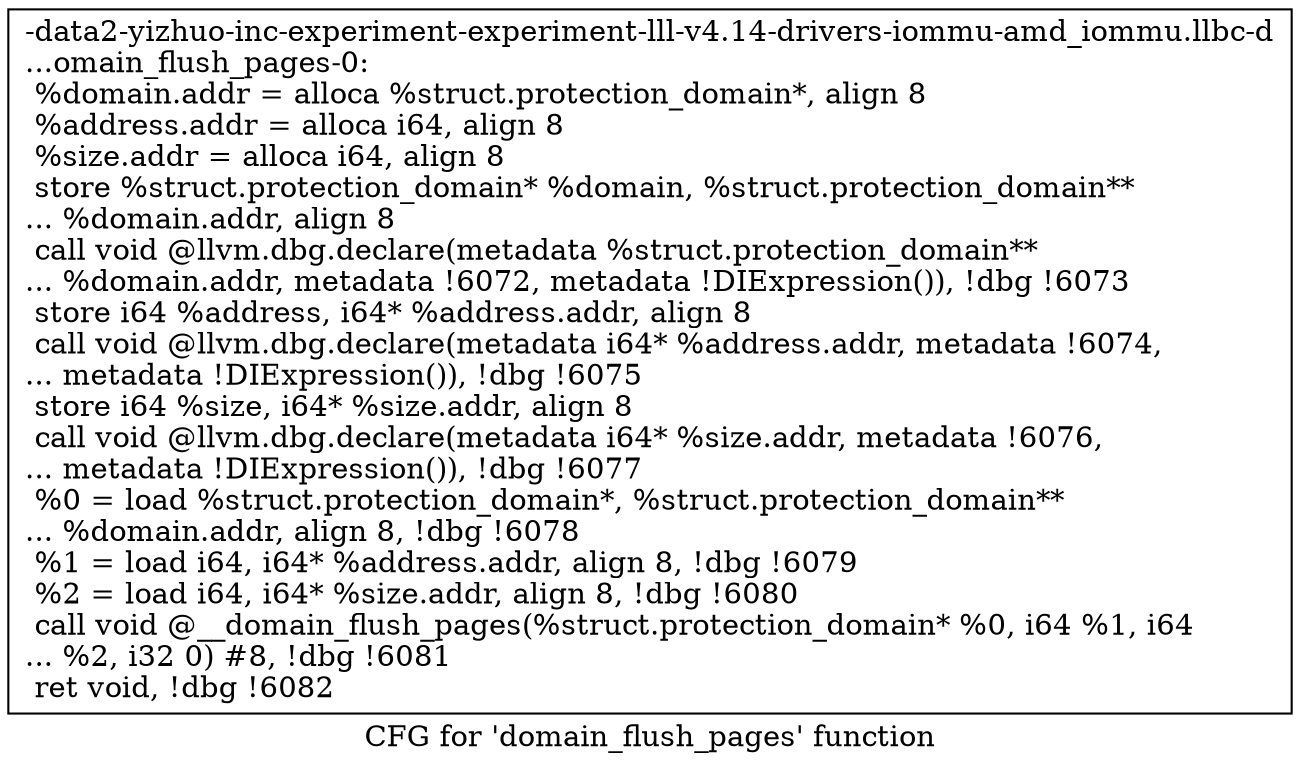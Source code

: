 digraph "CFG for 'domain_flush_pages' function" {
	label="CFG for 'domain_flush_pages' function";

	Node0x561b94958650 [shape=record,label="{-data2-yizhuo-inc-experiment-experiment-lll-v4.14-drivers-iommu-amd_iommu.llbc-d\l...omain_flush_pages-0:\l  %domain.addr = alloca %struct.protection_domain*, align 8\l  %address.addr = alloca i64, align 8\l  %size.addr = alloca i64, align 8\l  store %struct.protection_domain* %domain, %struct.protection_domain**\l... %domain.addr, align 8\l  call void @llvm.dbg.declare(metadata %struct.protection_domain**\l... %domain.addr, metadata !6072, metadata !DIExpression()), !dbg !6073\l  store i64 %address, i64* %address.addr, align 8\l  call void @llvm.dbg.declare(metadata i64* %address.addr, metadata !6074,\l... metadata !DIExpression()), !dbg !6075\l  store i64 %size, i64* %size.addr, align 8\l  call void @llvm.dbg.declare(metadata i64* %size.addr, metadata !6076,\l... metadata !DIExpression()), !dbg !6077\l  %0 = load %struct.protection_domain*, %struct.protection_domain**\l... %domain.addr, align 8, !dbg !6078\l  %1 = load i64, i64* %address.addr, align 8, !dbg !6079\l  %2 = load i64, i64* %size.addr, align 8, !dbg !6080\l  call void @__domain_flush_pages(%struct.protection_domain* %0, i64 %1, i64\l... %2, i32 0) #8, !dbg !6081\l  ret void, !dbg !6082\l}"];
}
